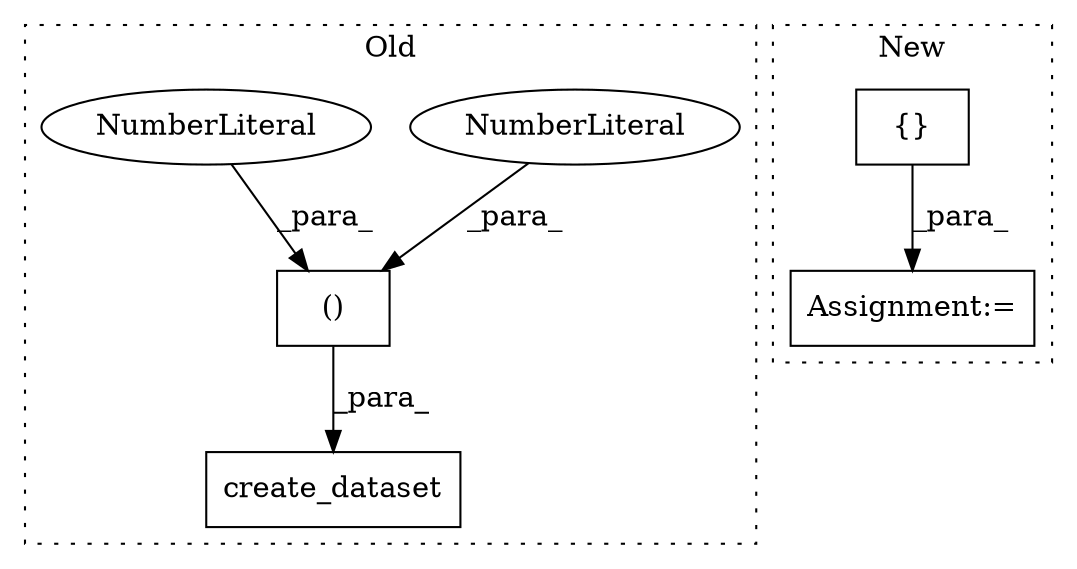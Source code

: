 digraph G {
subgraph cluster0 {
1 [label="create_dataset" a="32" s="2521,2581" l="15,2" shape="box"];
4 [label="()" a="106" s="2546" l="35" shape="box"];
5 [label="NumberLiteral" a="34" s="2562" l="3" shape="ellipse"];
6 [label="NumberLiteral" a="34" s="2546" l="3" shape="ellipse"];
label = "Old";
style="dotted";
}
subgraph cluster1 {
2 [label="{}" a="4" s="2260,2295" l="1,1" shape="box"];
3 [label="Assignment:=" a="7" s="2128" l="1" shape="box"];
label = "New";
style="dotted";
}
2 -> 3 [label="_para_"];
4 -> 1 [label="_para_"];
5 -> 4 [label="_para_"];
6 -> 4 [label="_para_"];
}